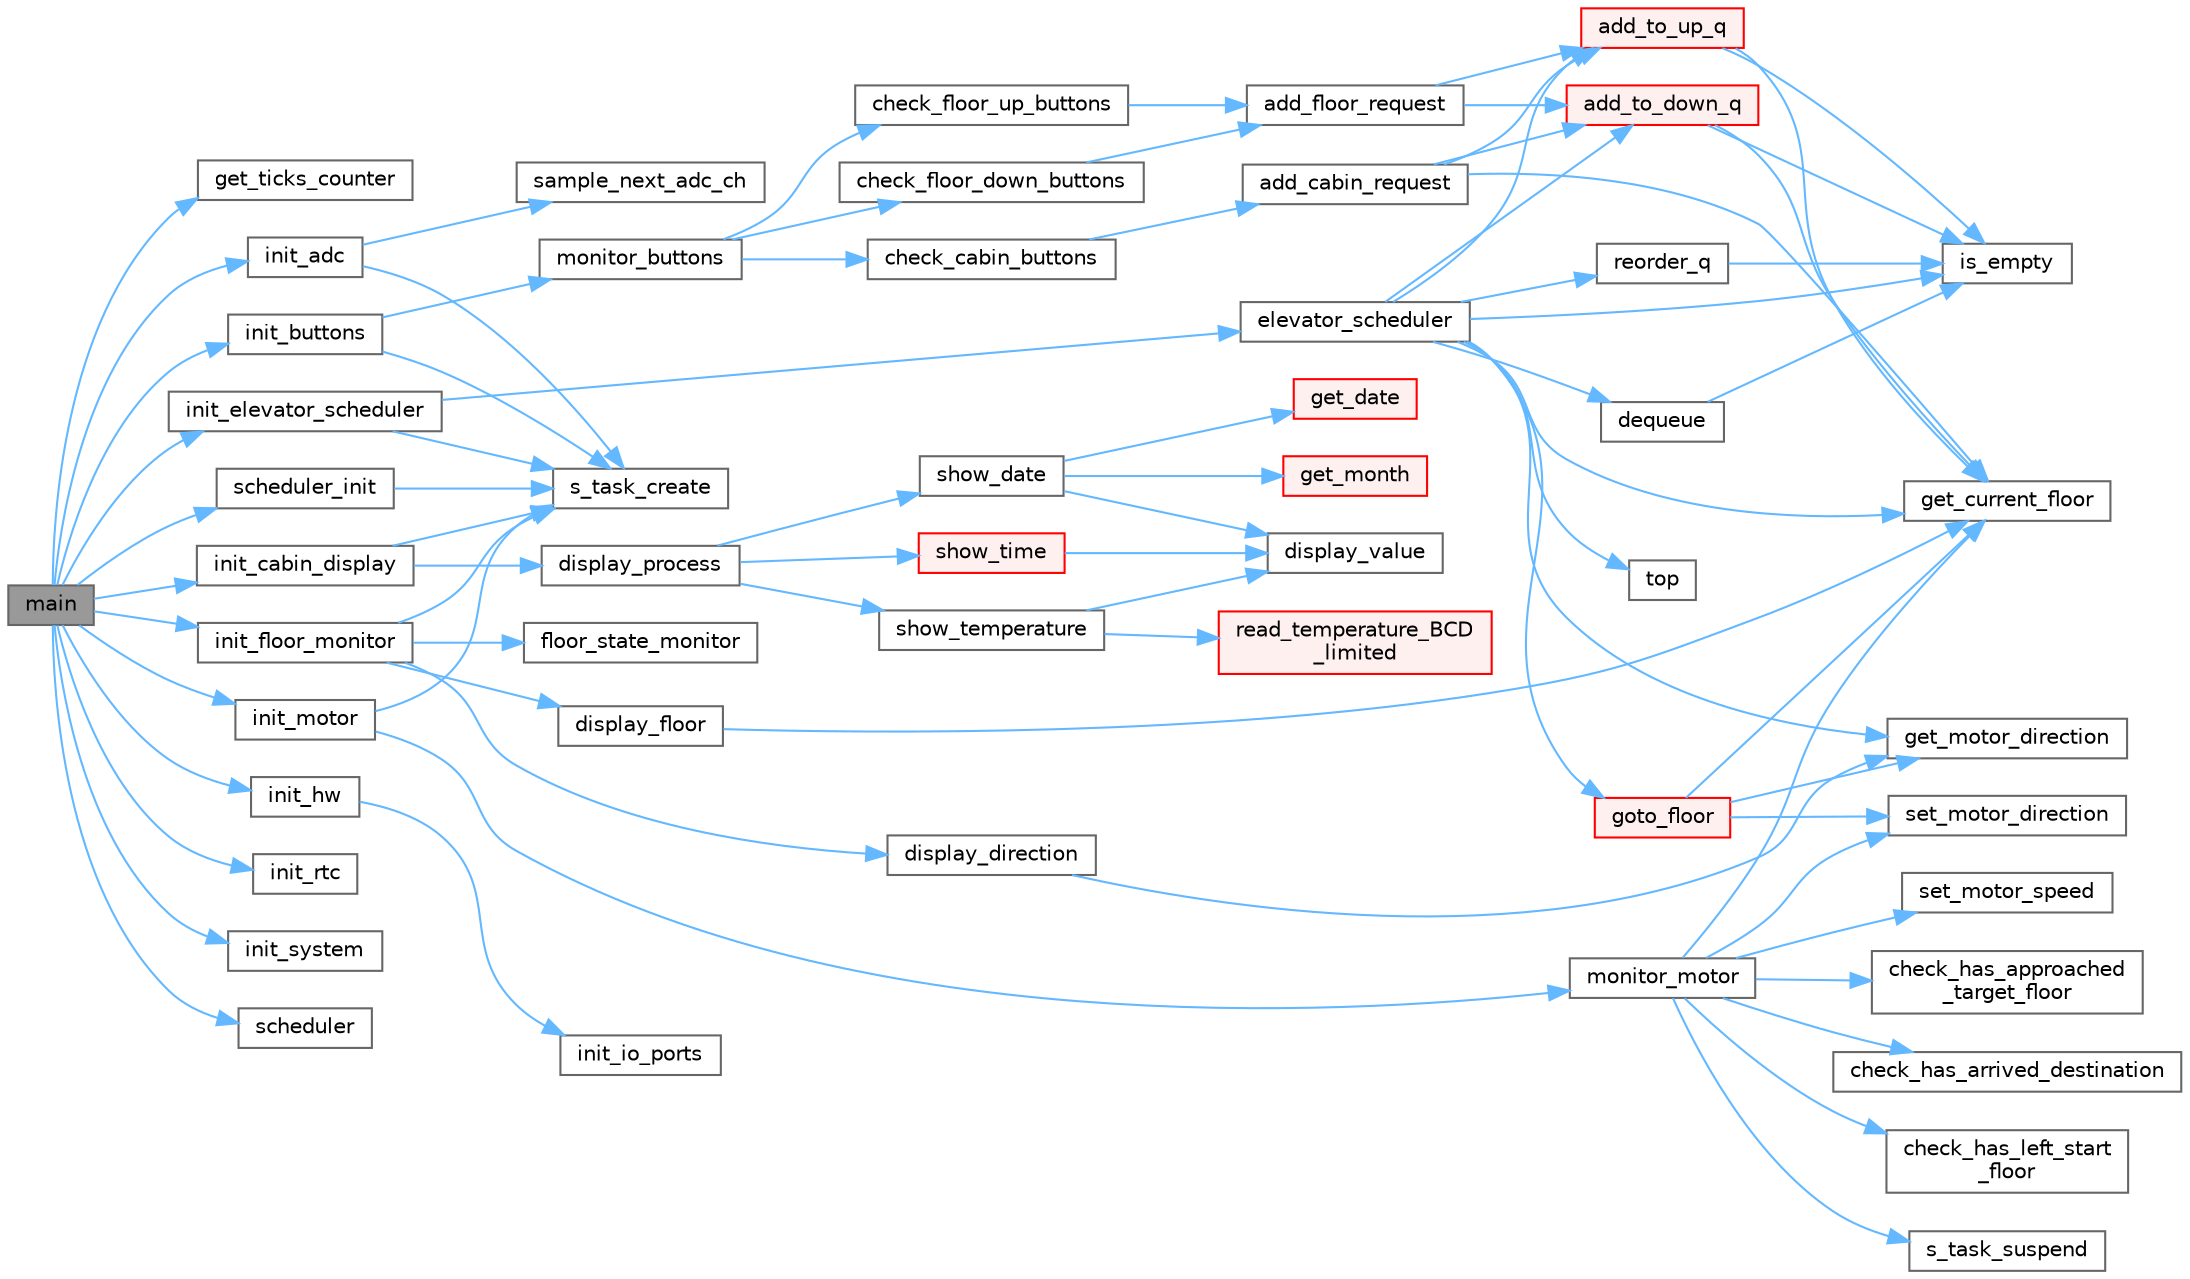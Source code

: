 digraph "main"
{
 // LATEX_PDF_SIZE
  bgcolor="transparent";
  edge [fontname=Helvetica,fontsize=10,labelfontname=Helvetica,labelfontsize=10];
  node [fontname=Helvetica,fontsize=10,shape=box,height=0.2,width=0.4];
  rankdir="LR";
  Node1 [id="Node000001",label="main",height=0.2,width=0.4,color="gray40", fillcolor="grey60", style="filled", fontcolor="black",tooltip=" "];
  Node1 -> Node2 [id="edge1_Node000001_Node000002",color="steelblue1",style="solid",tooltip=" "];
  Node2 [id="Node000002",label="get_ticks_counter",height=0.2,width=0.4,color="grey40", fillcolor="white", style="filled",URL="$timer_8c.html#a1a5b52c1e5e4f30bdd56f4d82e29adba",tooltip=" "];
  Node1 -> Node3 [id="edge2_Node000001_Node000003",color="steelblue1",style="solid",tooltip=" "];
  Node3 [id="Node000003",label="init_adc",height=0.2,width=0.4,color="grey40", fillcolor="white", style="filled",URL="$adc_8c.html#a3d7b3a08f92c17af6f1729e423a8e138",tooltip=" "];
  Node3 -> Node4 [id="edge3_Node000003_Node000004",color="steelblue1",style="solid",tooltip=" "];
  Node4 [id="Node000004",label="s_task_create",height=0.2,width=0.4,color="grey40", fillcolor="white", style="filled",URL="$scheduler_8c.html#aa30bd78cb4f99124163a56d65a6cf27f",tooltip=" "];
  Node3 -> Node5 [id="edge4_Node000003_Node000005",color="steelblue1",style="solid",tooltip=" "];
  Node5 [id="Node000005",label="sample_next_adc_ch",height=0.2,width=0.4,color="grey40", fillcolor="white", style="filled",URL="$adc_8c.html#ac2d58b025767123cfdabb5d8ffac1d3f",tooltip=" "];
  Node1 -> Node6 [id="edge5_Node000001_Node000006",color="steelblue1",style="solid",tooltip=" "];
  Node6 [id="Node000006",label="init_buttons",height=0.2,width=0.4,color="grey40", fillcolor="white", style="filled",URL="$buttons_8c.html#acd6080922091377a7034cf7f71d5484d",tooltip="Initializes a task that listens for button presses and trigger actions upon pressing."];
  Node6 -> Node7 [id="edge6_Node000006_Node000007",color="steelblue1",style="solid",tooltip=" "];
  Node7 [id="Node000007",label="monitor_buttons",height=0.2,width=0.4,color="grey40", fillcolor="white", style="filled",URL="$buttons_8c.html#ac21110023a899f353f440f2b8b089ed3",tooltip=" "];
  Node7 -> Node8 [id="edge7_Node000007_Node000008",color="steelblue1",style="solid",tooltip=" "];
  Node8 [id="Node000008",label="check_cabin_buttons",height=0.2,width=0.4,color="grey40", fillcolor="white", style="filled",URL="$buttons_8c.html#a75fc8c66197f14207851c434796d3dd1",tooltip=" "];
  Node8 -> Node9 [id="edge8_Node000008_Node000009",color="steelblue1",style="solid",tooltip=" "];
  Node9 [id="Node000009",label="add_cabin_request",height=0.2,width=0.4,color="grey40", fillcolor="white", style="filled",URL="$elevator_8c.html#a82da63712fcbe1eeac950a3c54205042",tooltip="Adds a request coming from the cabin floor to the appropriate queue based on the destination floor's ..."];
  Node9 -> Node10 [id="edge9_Node000009_Node000010",color="steelblue1",style="solid",tooltip=" "];
  Node10 [id="Node000010",label="add_to_down_q",height=0.2,width=0.4,color="red", fillcolor="#FFF0F0", style="filled",URL="$elevator_8c.html#a7591b9779803fca7697b74a7270427d7",tooltip="Add a floor to the down queue."];
  Node10 -> Node11 [id="edge10_Node000010_Node000011",color="steelblue1",style="solid",tooltip=" "];
  Node11 [id="Node000011",label="get_current_floor",height=0.2,width=0.4,color="grey40", fillcolor="white", style="filled",URL="$floor_8c.html#ab81d0fee4d8a90dc806bb5ced0230050",tooltip="Get the current floor."];
  Node10 -> Node14 [id="edge11_Node000010_Node000014",color="steelblue1",style="solid",tooltip=" "];
  Node14 [id="Node000014",label="is_empty",height=0.2,width=0.4,color="grey40", fillcolor="white", style="filled",URL="$queue_8c.html#a1c543497269e544d07703c925a975087",tooltip="Check if the queue is empty."];
  Node9 -> Node15 [id="edge12_Node000009_Node000015",color="steelblue1",style="solid",tooltip=" "];
  Node15 [id="Node000015",label="add_to_up_q",height=0.2,width=0.4,color="red", fillcolor="#FFF0F0", style="filled",URL="$elevator_8c.html#ac28bd04de895930003c7ff9cb99a80be",tooltip="Add a floor to the up queue."];
  Node15 -> Node11 [id="edge13_Node000015_Node000011",color="steelblue1",style="solid",tooltip=" "];
  Node15 -> Node14 [id="edge14_Node000015_Node000014",color="steelblue1",style="solid",tooltip=" "];
  Node9 -> Node11 [id="edge15_Node000009_Node000011",color="steelblue1",style="solid",tooltip=" "];
  Node7 -> Node16 [id="edge16_Node000007_Node000016",color="steelblue1",style="solid",tooltip=" "];
  Node16 [id="Node000016",label="check_floor_down_buttons",height=0.2,width=0.4,color="grey40", fillcolor="white", style="filled",URL="$buttons_8c.html#af2c4a13318010b66ecd4edcdba9697b4",tooltip=" "];
  Node16 -> Node17 [id="edge17_Node000016_Node000017",color="steelblue1",style="solid",tooltip=" "];
  Node17 [id="Node000017",label="add_floor_request",height=0.2,width=0.4,color="grey40", fillcolor="white", style="filled",URL="$elevator_8c.html#ab03b23edea47f01c3e4247b4d462ebcd",tooltip="Add a request coming externally from a floor. This request can be to go up or down."];
  Node17 -> Node10 [id="edge18_Node000017_Node000010",color="steelblue1",style="solid",tooltip=" "];
  Node17 -> Node15 [id="edge19_Node000017_Node000015",color="steelblue1",style="solid",tooltip=" "];
  Node7 -> Node18 [id="edge20_Node000007_Node000018",color="steelblue1",style="solid",tooltip=" "];
  Node18 [id="Node000018",label="check_floor_up_buttons",height=0.2,width=0.4,color="grey40", fillcolor="white", style="filled",URL="$buttons_8c.html#a6c258f6a1b916daadf5f563202928209",tooltip=" "];
  Node18 -> Node17 [id="edge21_Node000018_Node000017",color="steelblue1",style="solid",tooltip=" "];
  Node6 -> Node4 [id="edge22_Node000006_Node000004",color="steelblue1",style="solid",tooltip=" "];
  Node1 -> Node19 [id="edge23_Node000001_Node000019",color="steelblue1",style="solid",tooltip=" "];
  Node19 [id="Node000019",label="init_cabin_display",height=0.2,width=0.4,color="grey40", fillcolor="white", style="filled",URL="$cabin__display_8c.html#aac8ba457dfa063e7eada179b4842ae39",tooltip="Initialize and start the task."];
  Node19 -> Node20 [id="edge24_Node000019_Node000020",color="steelblue1",style="solid",tooltip=" "];
  Node20 [id="Node000020",label="display_process",height=0.2,width=0.4,color="grey40", fillcolor="white", style="filled",URL="$cabin__display_8c.html#a623676cea54e765bc09b0150f9f11ee3",tooltip="Task that cycles through and displays time, date, and temperature."];
  Node20 -> Node21 [id="edge25_Node000020_Node000021",color="steelblue1",style="solid",tooltip=" "];
  Node21 [id="Node000021",label="show_date",height=0.2,width=0.4,color="grey40", fillcolor="white", style="filled",URL="$cabin__display_8c.html#ac509fb687538ef74425d0afa4758e349",tooltip="Display the current date in (DD MM) format."];
  Node21 -> Node22 [id="edge26_Node000021_Node000022",color="steelblue1",style="solid",tooltip=" "];
  Node22 [id="Node000022",label="display_value",height=0.2,width=0.4,color="grey40", fillcolor="white", style="filled",URL="$cabin__display_8c.html#a1c3320d2f19fbf616c4be1c441dceb0b",tooltip="Display a 2-digit value across two 7-segment displays."];
  Node21 -> Node23 [id="edge27_Node000021_Node000023",color="steelblue1",style="solid",tooltip=" "];
  Node23 [id="Node000023",label="get_date",height=0.2,width=0.4,color="red", fillcolor="#FFF0F0", style="filled",URL="$date_8c.html#a8caf51269a00dcd8d51c4f0118543abf",tooltip="Get the date in BCD format."];
  Node21 -> Node25 [id="edge28_Node000021_Node000025",color="steelblue1",style="solid",tooltip=" "];
  Node25 [id="Node000025",label="get_month",height=0.2,width=0.4,color="red", fillcolor="#FFF0F0", style="filled",URL="$date_8c.html#a2652d27e01e91f3af49843b6dbecd240",tooltip="Get the month in BCD format."];
  Node20 -> Node26 [id="edge29_Node000020_Node000026",color="steelblue1",style="solid",tooltip=" "];
  Node26 [id="Node000026",label="show_temperature",height=0.2,width=0.4,color="grey40", fillcolor="white", style="filled",URL="$cabin__display_8c.html#aedcec35a740c8a26d4d07a7e0e80ba14",tooltip="Display the current temperature in (TT dC) format."];
  Node26 -> Node22 [id="edge30_Node000026_Node000022",color="steelblue1",style="solid",tooltip=" "];
  Node26 -> Node27 [id="edge31_Node000026_Node000027",color="steelblue1",style="solid",tooltip=" "];
  Node27 [id="Node000027",label="read_temperature_BCD\l_limited",height=0.2,width=0.4,color="red", fillcolor="#FFF0F0", style="filled",URL="$tempr_8c.html#ae4bae2d28c2da41a357799d6387d0eaa",tooltip="Get the temperature in BCD format limited to 2 digits."];
  Node20 -> Node30 [id="edge32_Node000020_Node000030",color="steelblue1",style="solid",tooltip=" "];
  Node30 [id="Node000030",label="show_time",height=0.2,width=0.4,color="red", fillcolor="#FFF0F0", style="filled",URL="$cabin__display_8c.html#a60628b78e24af29bb233c390d51385ce",tooltip="Display the current time in (HH:MM) format."];
  Node30 -> Node22 [id="edge33_Node000030_Node000022",color="steelblue1",style="solid",tooltip=" "];
  Node19 -> Node4 [id="edge34_Node000019_Node000004",color="steelblue1",style="solid",tooltip=" "];
  Node1 -> Node33 [id="edge35_Node000001_Node000033",color="steelblue1",style="solid",tooltip=" "];
  Node33 [id="Node000033",label="init_elevator_scheduler",height=0.2,width=0.4,color="grey40", fillcolor="white", style="filled",URL="$elevator_8c.html#afc3c9c97ecd69cf34a393f9261efc0af",tooltip="Initializes the elevator scheduler's task."];
  Node33 -> Node34 [id="edge36_Node000033_Node000034",color="steelblue1",style="solid",tooltip=" "];
  Node34 [id="Node000034",label="elevator_scheduler",height=0.2,width=0.4,color="grey40", fillcolor="white", style="filled",URL="$elevator_8c.html#a4a09e7f1ddea08ce376fc9f89d544ada",tooltip="Schedule and determine the next floor for the elevator to go to."];
  Node34 -> Node10 [id="edge37_Node000034_Node000010",color="steelblue1",style="solid",tooltip=" "];
  Node34 -> Node15 [id="edge38_Node000034_Node000015",color="steelblue1",style="solid",tooltip=" "];
  Node34 -> Node35 [id="edge39_Node000034_Node000035",color="steelblue1",style="solid",tooltip=" "];
  Node35 [id="Node000035",label="dequeue",height=0.2,width=0.4,color="grey40", fillcolor="white", style="filled",URL="$queue_8c.html#a31d5193f3e9419cac01e6078871e1919",tooltip="Remove the first floor from the queue and return the new queue."];
  Node35 -> Node14 [id="edge40_Node000035_Node000014",color="steelblue1",style="solid",tooltip=" "];
  Node34 -> Node11 [id="edge41_Node000034_Node000011",color="steelblue1",style="solid",tooltip=" "];
  Node34 -> Node36 [id="edge42_Node000034_Node000036",color="steelblue1",style="solid",tooltip=" "];
  Node36 [id="Node000036",label="get_motor_direction",height=0.2,width=0.4,color="grey40", fillcolor="white", style="filled",URL="$motor_8c.html#aaafe24b4c683ca8caa8cfd810ccdfac1",tooltip="Get the motor direction."];
  Node34 -> Node37 [id="edge43_Node000034_Node000037",color="steelblue1",style="solid",tooltip=" "];
  Node37 [id="Node000037",label="goto_floor",height=0.2,width=0.4,color="red", fillcolor="#FFF0F0", style="filled",URL="$motor_8c.html#ab40a1a0f03666d43a8a07ae044c6066d",tooltip="Move the elevator to the specified floor."];
  Node37 -> Node11 [id="edge44_Node000037_Node000011",color="steelblue1",style="solid",tooltip=" "];
  Node37 -> Node36 [id="edge45_Node000037_Node000036",color="steelblue1",style="solid",tooltip=" "];
  Node37 -> Node39 [id="edge46_Node000037_Node000039",color="steelblue1",style="solid",tooltip=" "];
  Node39 [id="Node000039",label="set_motor_direction",height=0.2,width=0.4,color="grey40", fillcolor="white", style="filled",URL="$motor_8c.html#a4dd464f02b377f321131a3f4c05358ac",tooltip="Sets the motor's direction to move up, down, or stay idle."];
  Node34 -> Node14 [id="edge47_Node000034_Node000014",color="steelblue1",style="solid",tooltip=" "];
  Node34 -> Node40 [id="edge48_Node000034_Node000040",color="steelblue1",style="solid",tooltip=" "];
  Node40 [id="Node000040",label="reorder_q",height=0.2,width=0.4,color="grey40", fillcolor="white", style="filled",URL="$elevator_8c.html#aca6de81e1d93d36fee2b97f234082bc1",tooltip="Reorders a queue."];
  Node40 -> Node14 [id="edge49_Node000040_Node000014",color="steelblue1",style="solid",tooltip=" "];
  Node34 -> Node41 [id="edge50_Node000034_Node000041",color="steelblue1",style="solid",tooltip=" "];
  Node41 [id="Node000041",label="top",height=0.2,width=0.4,color="grey40", fillcolor="white", style="filled",URL="$queue_8c.html#ae09b84395e0ba57167eab2cf5f520c5c",tooltip="Returns the first floor in the queue."];
  Node33 -> Node4 [id="edge51_Node000033_Node000004",color="steelblue1",style="solid",tooltip=" "];
  Node1 -> Node42 [id="edge52_Node000001_Node000042",color="steelblue1",style="solid",tooltip=" "];
  Node42 [id="Node000042",label="init_floor_monitor",height=0.2,width=0.4,color="grey40", fillcolor="white", style="filled",URL="$floor_8c.html#af2aa45cd3f888a21f47b3d4ae6c5bb30",tooltip="Initializes a task that monitors the floor state."];
  Node42 -> Node43 [id="edge53_Node000042_Node000043",color="steelblue1",style="solid",tooltip=" "];
  Node43 [id="Node000043",label="display_direction",height=0.2,width=0.4,color="grey40", fillcolor="white", style="filled",URL="$floor_8c.html#ae26b18afdd49ad7d7ae11200b986d6f1",tooltip="Task that displays the direction in a heartbeat manner."];
  Node43 -> Node36 [id="edge54_Node000043_Node000036",color="steelblue1",style="solid",tooltip=" "];
  Node42 -> Node44 [id="edge55_Node000042_Node000044",color="steelblue1",style="solid",tooltip=" "];
  Node44 [id="Node000044",label="display_floor",height=0.2,width=0.4,color="grey40", fillcolor="white", style="filled",URL="$floor_8c.html#ad91d36598ad3d769bd79f51d77874a95",tooltip="Task retrieves global floor state and displays it to 7-segment display."];
  Node44 -> Node11 [id="edge56_Node000044_Node000011",color="steelblue1",style="solid",tooltip=" "];
  Node42 -> Node45 [id="edge57_Node000042_Node000045",color="steelblue1",style="solid",tooltip=" "];
  Node45 [id="Node000045",label="floor_state_monitor",height=0.2,width=0.4,color="grey40", fillcolor="white", style="filled",URL="$floor_8c.html#a7c9cea41973dd3f1e9f0f2505523bb54",tooltip="Task that monitors the floor stop switches and updates global floor state."];
  Node42 -> Node4 [id="edge58_Node000042_Node000004",color="steelblue1",style="solid",tooltip=" "];
  Node1 -> Node46 [id="edge59_Node000001_Node000046",color="steelblue1",style="solid",tooltip=" "];
  Node46 [id="Node000046",label="init_hw",height=0.2,width=0.4,color="grey40", fillcolor="white", style="filled",URL="$hardware_8c.html#ac0c1407730bec27bc6bae4780714bac3",tooltip=" "];
  Node46 -> Node47 [id="edge60_Node000046_Node000047",color="steelblue1",style="solid",tooltip=" "];
  Node47 [id="Node000047",label="init_io_ports",height=0.2,width=0.4,color="grey40", fillcolor="white", style="filled",URL="$hardware_8c.html#af6081e1ab71579b394b3d5cf6dd8e02c",tooltip="Function to setup all IOs."];
  Node1 -> Node48 [id="edge61_Node000001_Node000048",color="steelblue1",style="solid",tooltip=" "];
  Node48 [id="Node000048",label="init_motor",height=0.2,width=0.4,color="grey40", fillcolor="white", style="filled",URL="$motor_8c.html#a10f8eee1390e28e414927e87161afb6d",tooltip="Initializes the motor task but does not activate it initially."];
  Node48 -> Node49 [id="edge62_Node000048_Node000049",color="steelblue1",style="solid",tooltip=" "];
  Node49 [id="Node000049",label="monitor_motor",height=0.2,width=0.4,color="grey40", fillcolor="white", style="filled",URL="$motor_8c.html#abe79058298b250a2532f374868df320c",tooltip="Monitors and adjusts the motor's speed and direction in real-time."];
  Node49 -> Node50 [id="edge63_Node000049_Node000050",color="steelblue1",style="solid",tooltip=" "];
  Node50 [id="Node000050",label="check_has_approached\l_target_floor",height=0.2,width=0.4,color="grey40", fillcolor="white", style="filled",URL="$motor_8c.html#a288cbec26c70115d24279402a9f7346e",tooltip="Checks if the motor is approaching the target floor."];
  Node49 -> Node51 [id="edge64_Node000049_Node000051",color="steelblue1",style="solid",tooltip=" "];
  Node51 [id="Node000051",label="check_has_arrived_destination",height=0.2,width=0.4,color="grey40", fillcolor="white", style="filled",URL="$motor_8c.html#a01522890a013e98379a4efd5cb7afa7d",tooltip="Checks if the motor has reached the target floor."];
  Node49 -> Node52 [id="edge65_Node000049_Node000052",color="steelblue1",style="solid",tooltip=" "];
  Node52 [id="Node000052",label="check_has_left_start\l_floor",height=0.2,width=0.4,color="grey40", fillcolor="white", style="filled",URL="$motor_8c.html#a83ad2db7cf38e8a3eb2525bc10945afe",tooltip="Checks if the motor has left the starting floor."];
  Node49 -> Node11 [id="edge66_Node000049_Node000011",color="steelblue1",style="solid",tooltip=" "];
  Node49 -> Node53 [id="edge67_Node000049_Node000053",color="steelblue1",style="solid",tooltip=" "];
  Node53 [id="Node000053",label="s_task_suspend",height=0.2,width=0.4,color="grey40", fillcolor="white", style="filled",URL="$scheduler_8c.html#a565b464dbec53eacf8d7099fefa0ad72",tooltip=" "];
  Node49 -> Node39 [id="edge68_Node000049_Node000039",color="steelblue1",style="solid",tooltip=" "];
  Node49 -> Node54 [id="edge69_Node000049_Node000054",color="steelblue1",style="solid",tooltip=" "];
  Node54 [id="Node000054",label="set_motor_speed",height=0.2,width=0.4,color="grey40", fillcolor="white", style="filled",URL="$motor_8c.html#ad75a31e61a2159c683a87c446c1d5dcb",tooltip="Sets the motor's speed to fast, slow, or stop."];
  Node48 -> Node4 [id="edge70_Node000048_Node000004",color="steelblue1",style="solid",tooltip=" "];
  Node1 -> Node55 [id="edge71_Node000001_Node000055",color="steelblue1",style="solid",tooltip=" "];
  Node55 [id="Node000055",label="init_rtc",height=0.2,width=0.4,color="grey40", fillcolor="white", style="filled",URL="$ds1307_8c.html#ad4e073adeb5e25eea921a7a16a1d807e",tooltip="Initializes the DS1307 and sets the required register values."];
  Node1 -> Node56 [id="edge72_Node000001_Node000056",color="steelblue1",style="solid",tooltip=" "];
  Node56 [id="Node000056",label="init_system",height=0.2,width=0.4,color="grey40", fillcolor="white", style="filled",URL="$system_8c.html#afd9e8417963fd82807b7069e7ec00dcb",tooltip=" "];
  Node1 -> Node57 [id="edge73_Node000001_Node000057",color="steelblue1",style="solid",tooltip=" "];
  Node57 [id="Node000057",label="scheduler",height=0.2,width=0.4,color="grey40", fillcolor="white", style="filled",URL="$scheduler_8c.html#a9fa00b0be5d3c4781048861e2506eb63",tooltip=" "];
  Node1 -> Node58 [id="edge74_Node000001_Node000058",color="steelblue1",style="solid",tooltip=" "];
  Node58 [id="Node000058",label="scheduler_init",height=0.2,width=0.4,color="grey40", fillcolor="white", style="filled",URL="$scheduler_8c.html#a9e691eab2c26becb246e80421cfdd571",tooltip=" "];
  Node58 -> Node4 [id="edge75_Node000058_Node000004",color="steelblue1",style="solid",tooltip=" "];
}
